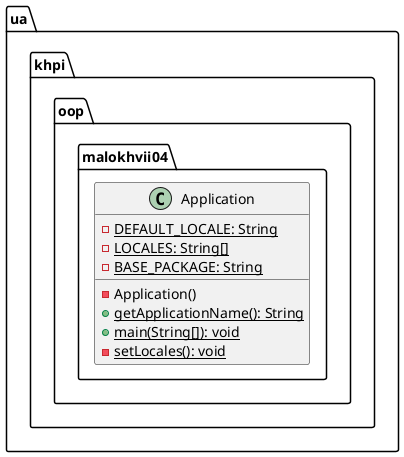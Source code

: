 @startuml

    namespace ua.khpi.oop.malokhvii04 {

        class Application {
            {static} -DEFAULT_LOCALE: String
            {static} -LOCALES: String[]
            {static} -BASE_PACKAGE: String
            -Application()
            {static} +getApplicationName(): String
            {static} +main(String[]): void
            {static} -setLocales(): void
        }

    }

@enduml
